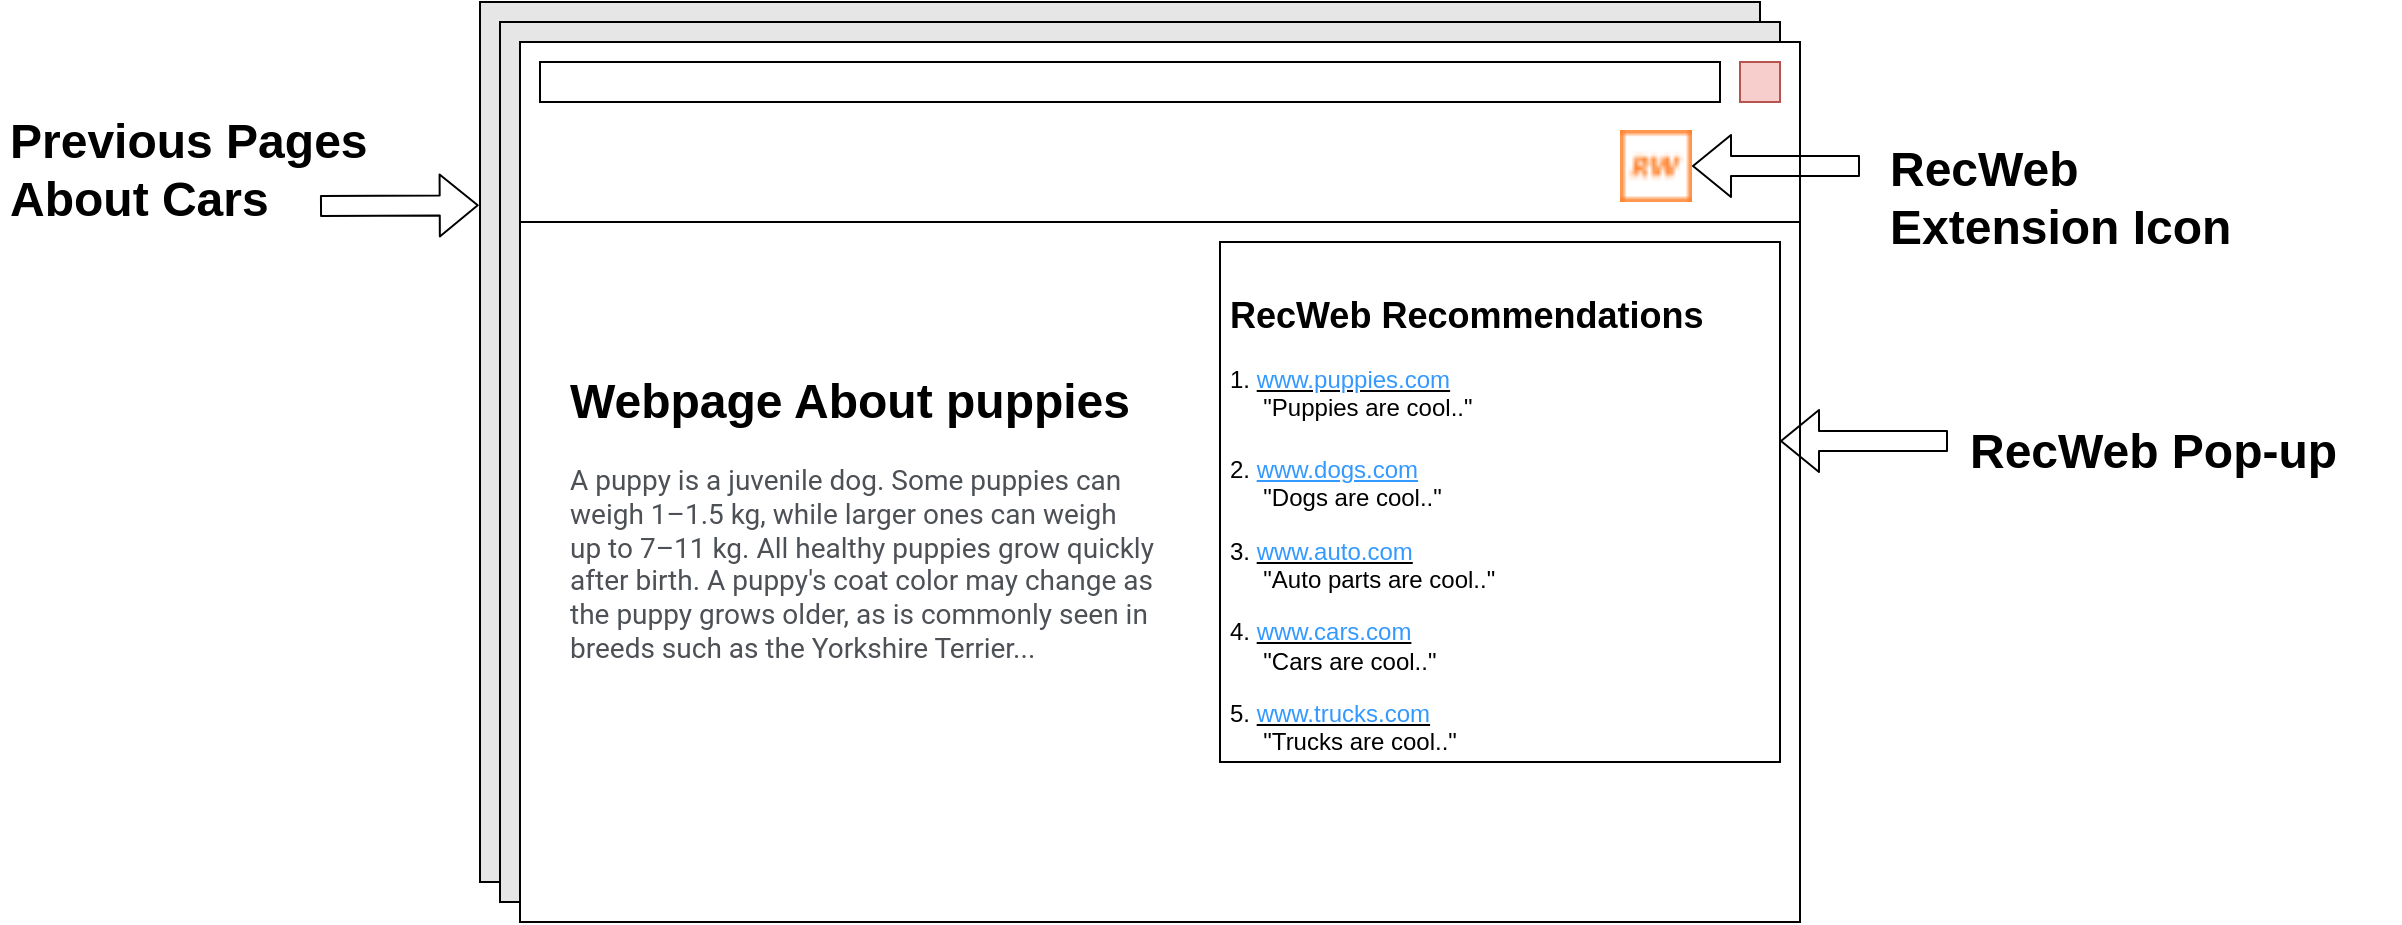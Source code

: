 <mxfile version="14.4.8" type="device"><diagram id="WV1v5itJCN5QdTLiZzx0" name="Page-1"><mxGraphModel dx="2333" dy="919" grid="1" gridSize="10" guides="1" tooltips="1" connect="1" arrows="1" fold="1" page="1" pageScale="1" pageWidth="850" pageHeight="1100" math="0" shadow="0"><root><mxCell id="0"/><mxCell id="1" parent="0"/><mxCell id="wDn2R59S8ANN3pt-CAZm-1" value="" style="rounded=0;whiteSpace=wrap;html=1;fillColor=#E6E6E6;" vertex="1" parent="1"><mxGeometry x="80" y="40" width="640" height="440" as="geometry"/></mxCell><mxCell id="wDn2R59S8ANN3pt-CAZm-2" value="" style="rounded=0;whiteSpace=wrap;html=1;fillColor=#E6E6E6;" vertex="1" parent="1"><mxGeometry x="90" y="50" width="640" height="440" as="geometry"/></mxCell><mxCell id="wDn2R59S8ANN3pt-CAZm-3" value="" style="rounded=0;whiteSpace=wrap;html=1;" vertex="1" parent="1"><mxGeometry x="100" y="60" width="640" height="440" as="geometry"/></mxCell><mxCell id="wDn2R59S8ANN3pt-CAZm-4" value="" style="rounded=0;whiteSpace=wrap;html=1;fillColor=#FFFFFF;" vertex="1" parent="1"><mxGeometry x="100" y="60" width="640" height="90" as="geometry"/></mxCell><mxCell id="wDn2R59S8ANN3pt-CAZm-5" value="" style="rounded=0;whiteSpace=wrap;html=1;fillColor=#FFFFFF;" vertex="1" parent="1"><mxGeometry x="110" y="70" width="590" height="20" as="geometry"/></mxCell><mxCell id="wDn2R59S8ANN3pt-CAZm-6" value="" style="rounded=0;whiteSpace=wrap;html=1;fillColor=#f8cecc;strokeColor=#b85450;" vertex="1" parent="1"><mxGeometry x="710" y="70" width="20" height="20" as="geometry"/></mxCell><mxCell id="wDn2R59S8ANN3pt-CAZm-7" value="" style="shape=image;verticalLabelPosition=bottom;labelBackgroundColor=#ffffff;verticalAlign=top;aspect=fixed;imageAspect=0;image=data:image/png,iVBORw0KGgoAAAANSUhEUgAAABAAAAAQCAIAAACQkWg2AAAAAXNSR0IArs4c6QAAAARnQU1BAACxjwv8YQUAAAAJcEhZcwAADsMAAA7DAcdvqGQAAAEASURBVDhPY/zfZsQgKMdAJHh9m+H/9ID/xIPpAUxQrUQDumr48obh7UOGb+9B7HePGP79Zfj1jeHjMxD303OG399BDBQN25oZ9vYyTPZguH2QYVECw5t7DAcmM8wOBelcnMLw/glEFZKGFzcYTCIYJDQYfv9gYOcBWfXwDAMjE8O9YwwiSgxiqhBVMA3f3jF8fcOwuZ5BUotBy52BjYvh2DwG81gGZjaG4wsYbNKgyhAanl1jkNBi8G9juHccxGXjBjlJ24OBjRNkibQuWBEYQCPu3aP/L27+//X9/80DIO7za/9f3gIxHl8AScHB9IDhENOM/1sNGYTkoTyC4N1DADohyX2Yino8AAAAAElFTkSuQmCC;" vertex="1" parent="1"><mxGeometry x="650" y="104" width="36" height="36" as="geometry"/></mxCell><mxCell id="wDn2R59S8ANN3pt-CAZm-8" value="&lt;h1&gt;Webpage About puppies&lt;/h1&gt;&lt;p&gt;&lt;span style=&quot;color: rgb(77 , 81 , 86) ; font-family: &amp;#34;roboto&amp;#34; , &amp;#34;arial&amp;#34; , sans-serif ; font-size: 14px ; background-color: rgb(255 , 255 , 255)&quot;&gt;A puppy is a juvenile dog. Some puppies can weigh 1–1.5 kg, while larger ones can weigh up to 7–11 kg. All healthy puppies grow quickly after birth. A puppy's coat color may change as the puppy grows older, as is commonly seen in breeds such as the Yorkshire Terrier...&lt;/span&gt;&lt;br&gt;&lt;/p&gt;" style="text;html=1;strokeColor=none;fillColor=none;spacing=5;spacingTop=-20;whiteSpace=wrap;overflow=hidden;rounded=0;" vertex="1" parent="1"><mxGeometry x="120" y="220" width="300" height="170" as="geometry"/></mxCell><mxCell id="wDn2R59S8ANN3pt-CAZm-11" value="" style="rounded=0;whiteSpace=wrap;html=1;fillColor=#FFFFFF;" vertex="1" parent="1"><mxGeometry x="450" y="160" width="280" height="260" as="geometry"/></mxCell><mxCell id="wDn2R59S8ANN3pt-CAZm-12" value="&lt;h1&gt;&lt;font&gt;&lt;span style=&quot;font-size: 18px&quot;&gt;RecWeb Recommendations&lt;/span&gt;&lt;br&gt;&lt;p style=&quot;font-size: 12px ; font-weight: 400&quot;&gt;1. &lt;u&gt;&lt;font color=&quot;#3399ff&quot;&gt;www.puppies.com&lt;/font&gt;&lt;/u&gt;&lt;br&gt;&amp;nbsp; &amp;nbsp; &amp;nbsp;&quot;Puppies are cool..&quot;&lt;/p&gt;&lt;/font&gt;&lt;/h1&gt;&lt;p&gt;2. &lt;font color=&quot;#3399ff&quot;&gt;&lt;u&gt;www.dogs.com&lt;/u&gt;&lt;/font&gt;&lt;br&gt;&amp;nbsp; &amp;nbsp; &amp;nbsp;&quot;Dogs are cool..&quot;&lt;br&gt;&lt;/p&gt;&lt;p&gt;3. &lt;u&gt;&lt;font color=&quot;#3399ff&quot;&gt;www.auto.com&lt;/font&gt;&lt;/u&gt;&lt;br&gt;&amp;nbsp; &amp;nbsp; &amp;nbsp;&quot;Auto parts are cool..&quot;&lt;br&gt;&lt;/p&gt;&lt;p&gt;4. &lt;u&gt;&lt;font color=&quot;#3399ff&quot;&gt;www.cars.com&lt;/font&gt;&lt;/u&gt;&lt;br&gt;&amp;nbsp; &amp;nbsp; &amp;nbsp;&quot;Cars are cool..&quot;&lt;br&gt;&lt;/p&gt;&lt;p&gt;5. &lt;u&gt;&lt;font color=&quot;#3399ff&quot;&gt;www.trucks.com&lt;/font&gt;&lt;/u&gt;&lt;br&gt;&amp;nbsp; &amp;nbsp; &amp;nbsp;&quot;Trucks are cool..&quot;&lt;br&gt;&lt;/p&gt;" style="text;html=1;strokeColor=none;fillColor=none;spacing=5;spacingTop=-20;whiteSpace=wrap;overflow=hidden;rounded=0;" vertex="1" parent="1"><mxGeometry x="450" y="175" width="260" height="245" as="geometry"/></mxCell><mxCell id="wDn2R59S8ANN3pt-CAZm-13" value="" style="shape=flexArrow;endArrow=classic;html=1;entryX=1;entryY=0.5;entryDx=0;entryDy=0;" edge="1" parent="1" target="wDn2R59S8ANN3pt-CAZm-7"><mxGeometry width="50" height="50" relative="1" as="geometry"><mxPoint x="770" y="122" as="sourcePoint"/><mxPoint x="450" y="270" as="targetPoint"/></mxGeometry></mxCell><mxCell id="wDn2R59S8ANN3pt-CAZm-15" value="&lt;h1&gt;RecWeb Extension Icon&lt;/h1&gt;" style="text;html=1;strokeColor=none;fillColor=none;spacing=5;spacingTop=-20;whiteSpace=wrap;overflow=hidden;rounded=0;" vertex="1" parent="1"><mxGeometry x="780" y="104" width="190" height="120" as="geometry"/></mxCell><mxCell id="wDn2R59S8ANN3pt-CAZm-16" value="" style="shape=flexArrow;endArrow=classic;html=1;entryX=1;entryY=0.5;entryDx=0;entryDy=0;" edge="1" parent="1"><mxGeometry width="50" height="50" relative="1" as="geometry"><mxPoint x="814" y="259.5" as="sourcePoint"/><mxPoint x="730" y="259.5" as="targetPoint"/></mxGeometry></mxCell><mxCell id="wDn2R59S8ANN3pt-CAZm-17" value="&lt;h1&gt;RecWeb Pop-up&lt;/h1&gt;" style="text;html=1;strokeColor=none;fillColor=none;spacing=5;spacingTop=-20;whiteSpace=wrap;overflow=hidden;rounded=0;" vertex="1" parent="1"><mxGeometry x="820" y="245" width="220" height="120" as="geometry"/></mxCell><mxCell id="wDn2R59S8ANN3pt-CAZm-18" value="" style="shape=flexArrow;endArrow=classic;html=1;entryX=-0.001;entryY=0.231;entryDx=0;entryDy=0;entryPerimeter=0;" edge="1" parent="1" target="wDn2R59S8ANN3pt-CAZm-1"><mxGeometry width="50" height="50" relative="1" as="geometry"><mxPoint y="142" as="sourcePoint"/><mxPoint x="530" y="220" as="targetPoint"/></mxGeometry></mxCell><mxCell id="wDn2R59S8ANN3pt-CAZm-19" value="&lt;h1&gt;Previous Pages&lt;br&gt;About Cars&lt;/h1&gt;" style="text;html=1;strokeColor=none;fillColor=none;spacing=5;spacingTop=-20;whiteSpace=wrap;overflow=hidden;rounded=0;" vertex="1" parent="1"><mxGeometry x="-160" y="90" width="190" height="120" as="geometry"/></mxCell></root></mxGraphModel></diagram></mxfile>